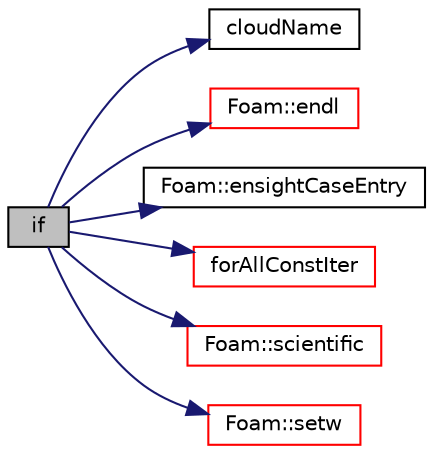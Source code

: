 digraph "if"
{
  bgcolor="transparent";
  edge [fontname="Helvetica",fontsize="10",labelfontname="Helvetica",labelfontsize="10"];
  node [fontname="Helvetica",fontsize="10",shape=record];
  rankdir="LR";
  Node0 [label="if",height=0.2,width=0.4,color="black", fillcolor="grey75", style="filled", fontcolor="black"];
  Node0 -> Node1 [color="midnightblue",fontsize="10",style="solid",fontname="Helvetica"];
  Node1 [label="cloudName",height=0.2,width=0.4,color="black",URL="$a41246.html#ab63504c243f7c2c08b67653dca54567e"];
  Node0 -> Node2 [color="midnightblue",fontsize="10",style="solid",fontname="Helvetica"];
  Node2 [label="Foam::endl",height=0.2,width=0.4,color="red",URL="$a21851.html#a2db8fe02a0d3909e9351bb4275b23ce4",tooltip="Add newline and flush stream. "];
  Node0 -> Node4 [color="midnightblue",fontsize="10",style="solid",fontname="Helvetica"];
  Node4 [label="Foam::ensightCaseEntry",height=0.2,width=0.4,color="black",URL="$a21851.html#a59a8aaaffdec4a423541cd4bf4685e38"];
  Node0 -> Node5 [color="midnightblue",fontsize="10",style="solid",fontname="Helvetica"];
  Node5 [label="forAllConstIter",height=0.2,width=0.4,color="red",URL="$a39311.html#ae21e2836509b0fa7f7cedf6493b11b09"];
  Node0 -> Node300 [color="midnightblue",fontsize="10",style="solid",fontname="Helvetica"];
  Node300 [label="Foam::scientific",height=0.2,width=0.4,color="red",URL="$a21851.html#a78214b33dde7e68fda6f5609b6faa561"];
  Node0 -> Node303 [color="midnightblue",fontsize="10",style="solid",fontname="Helvetica"];
  Node303 [label="Foam::setw",height=0.2,width=0.4,color="red",URL="$a21851.html#a3318127f6f23246407ca749a0a0ea03c"];
}
